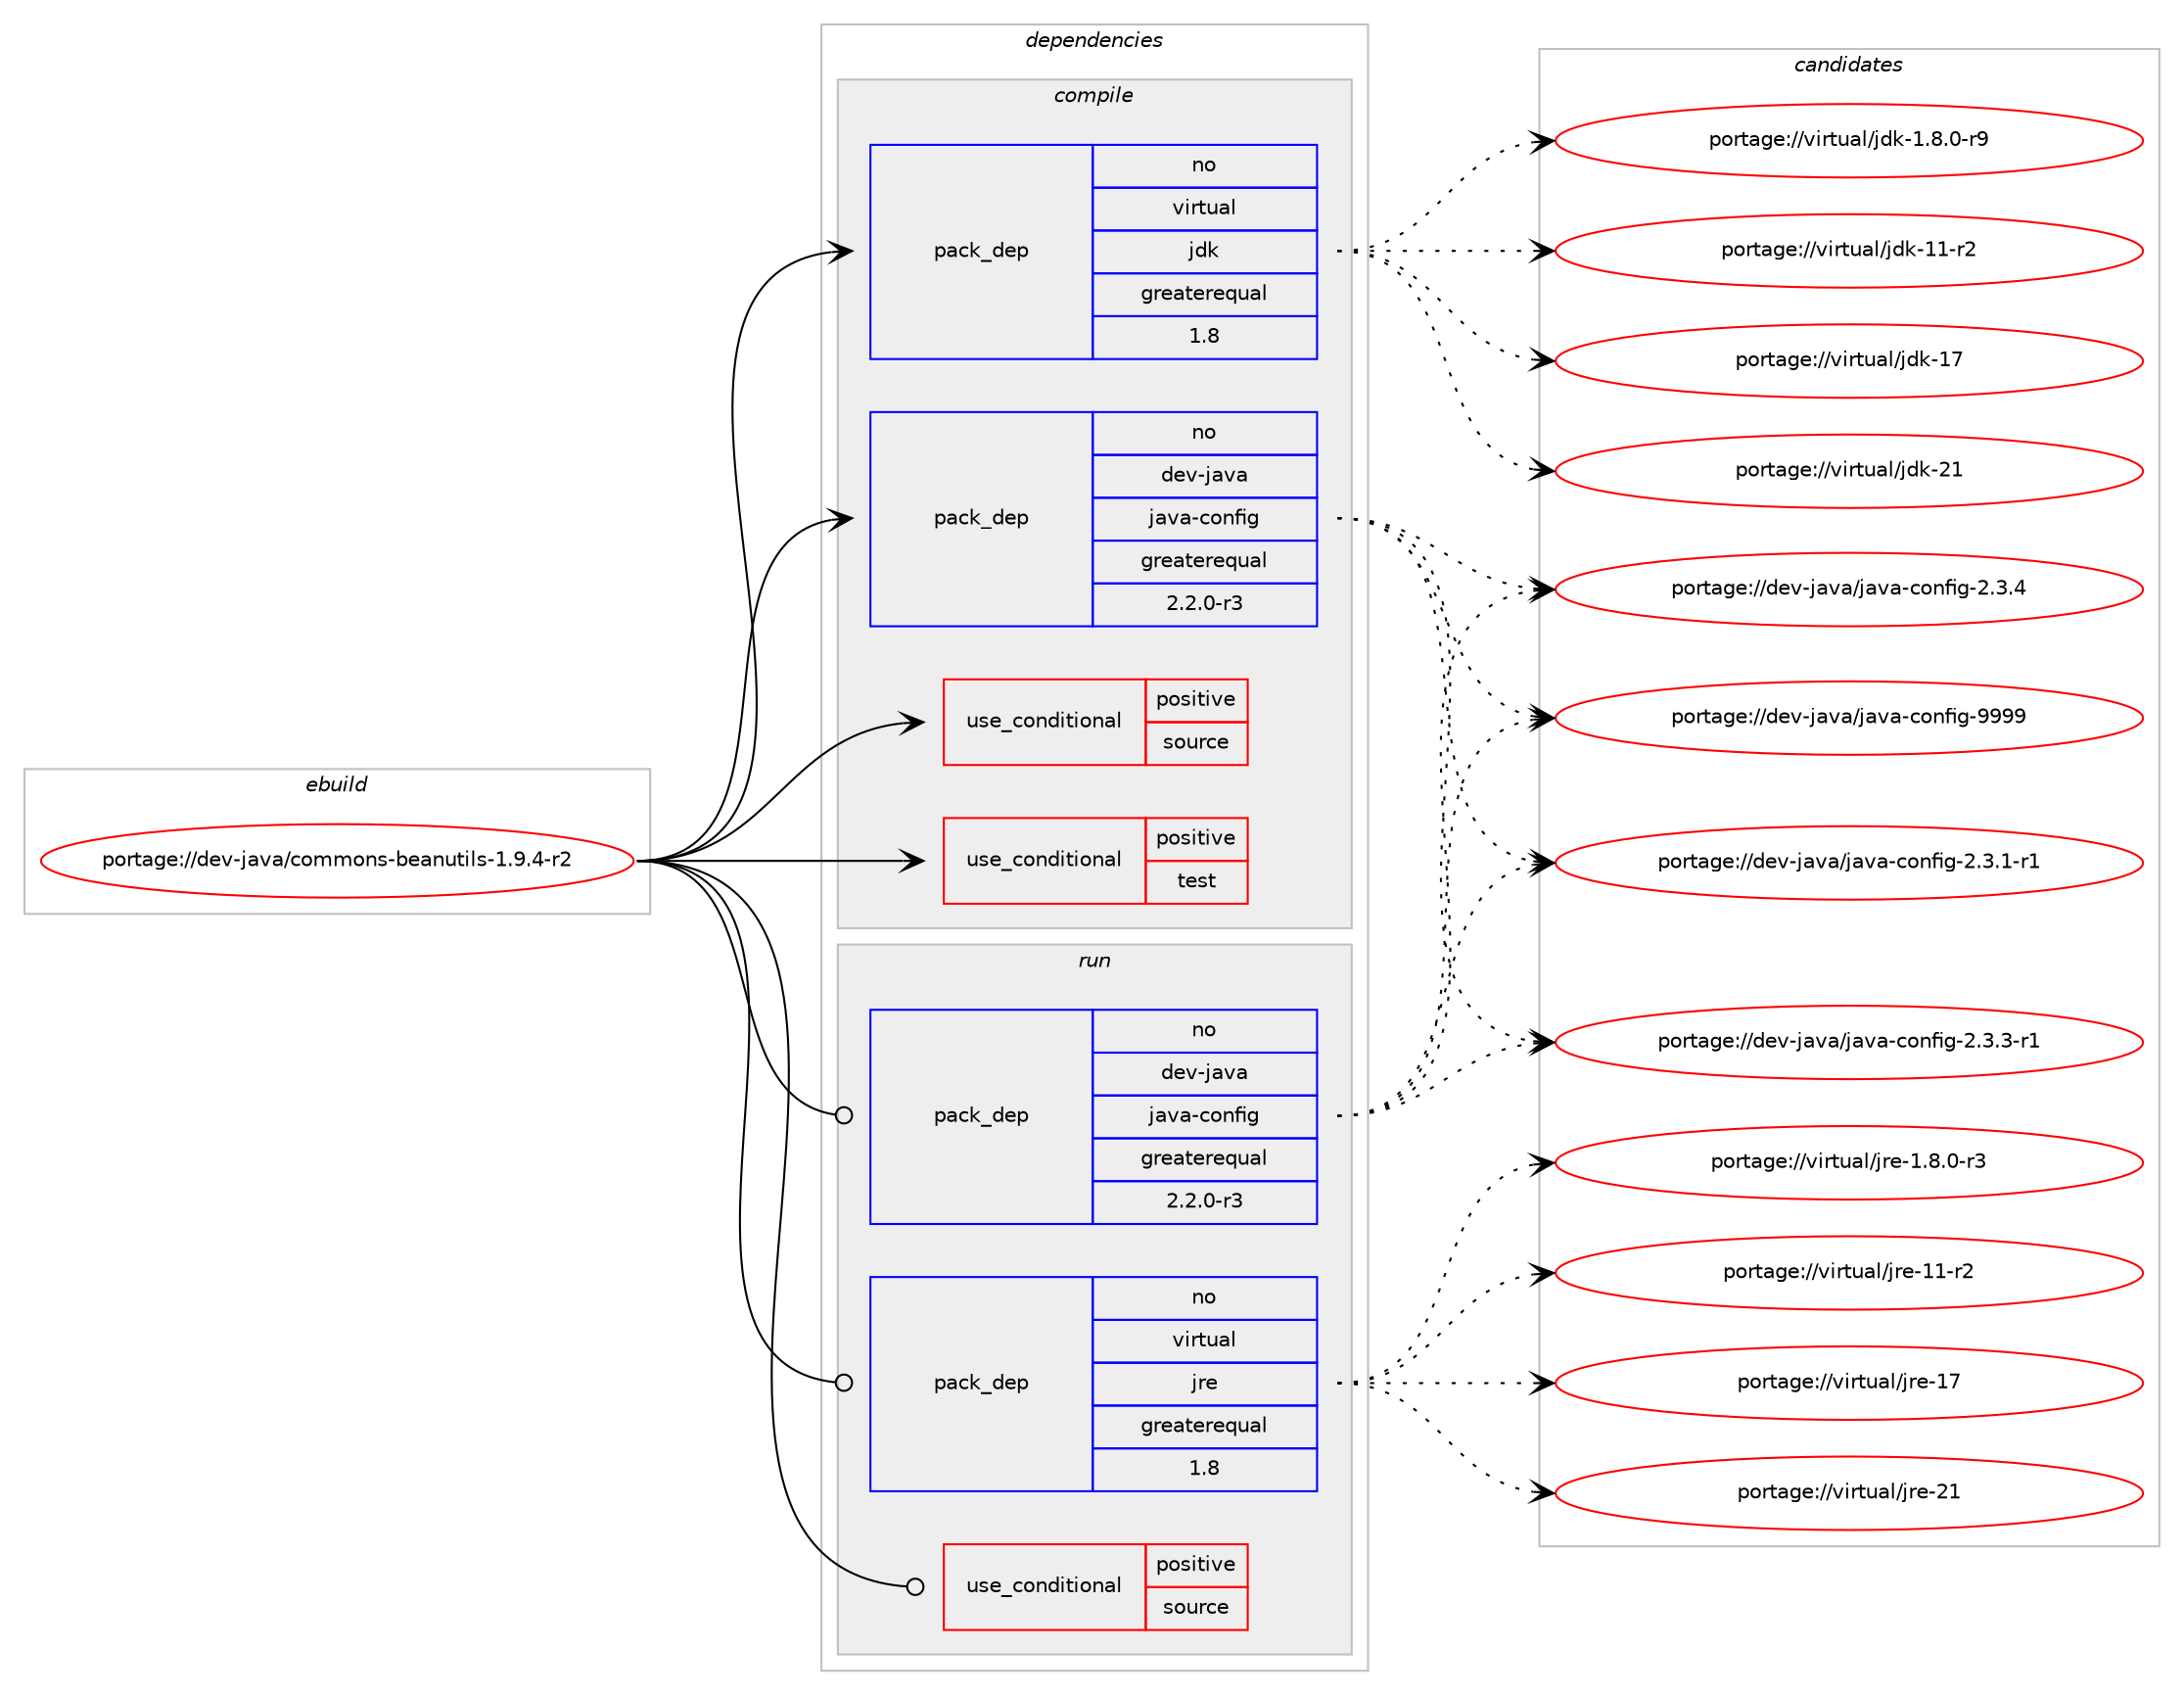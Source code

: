 digraph prolog {

# *************
# Graph options
# *************

newrank=true;
concentrate=true;
compound=true;
graph [rankdir=LR,fontname=Helvetica,fontsize=10,ranksep=1.5];#, ranksep=2.5, nodesep=0.2];
edge  [arrowhead=vee];
node  [fontname=Helvetica,fontsize=10];

# **********
# The ebuild
# **********

subgraph cluster_leftcol {
color=gray;
rank=same;
label=<<i>ebuild</i>>;
id [label="portage://dev-java/commons-beanutils-1.9.4-r2", color=red, width=4, href="../dev-java/commons-beanutils-1.9.4-r2.svg"];
}

# ****************
# The dependencies
# ****************

subgraph cluster_midcol {
color=gray;
label=<<i>dependencies</i>>;
subgraph cluster_compile {
fillcolor="#eeeeee";
style=filled;
label=<<i>compile</i>>;
subgraph cond20941 {
dependency47124 [label=<<TABLE BORDER="0" CELLBORDER="1" CELLSPACING="0" CELLPADDING="4"><TR><TD ROWSPAN="3" CELLPADDING="10">use_conditional</TD></TR><TR><TD>positive</TD></TR><TR><TD>source</TD></TR></TABLE>>, shape=none, color=red];
# *** BEGIN UNKNOWN DEPENDENCY TYPE (TODO) ***
# dependency47124 -> package_dependency(portage://dev-java/commons-beanutils-1.9.4-r2,install,no,app-arch,zip,none,[,,],[],[])
# *** END UNKNOWN DEPENDENCY TYPE (TODO) ***

}
id:e -> dependency47124:w [weight=20,style="solid",arrowhead="vee"];
subgraph cond20942 {
dependency47125 [label=<<TABLE BORDER="0" CELLBORDER="1" CELLSPACING="0" CELLPADDING="4"><TR><TD ROWSPAN="3" CELLPADDING="10">use_conditional</TD></TR><TR><TD>positive</TD></TR><TR><TD>test</TD></TR></TABLE>>, shape=none, color=red];
# *** BEGIN UNKNOWN DEPENDENCY TYPE (TODO) ***
# dependency47125 -> package_dependency(portage://dev-java/commons-beanutils-1.9.4-r2,install,no,dev-java,junit,none,[,,],[slot(4)],[])
# *** END UNKNOWN DEPENDENCY TYPE (TODO) ***

}
id:e -> dependency47125:w [weight=20,style="solid",arrowhead="vee"];
# *** BEGIN UNKNOWN DEPENDENCY TYPE (TODO) ***
# id -> package_dependency(portage://dev-java/commons-beanutils-1.9.4-r2,install,no,dev-java,commons-collections,none,[,,],[slot(0)],[])
# *** END UNKNOWN DEPENDENCY TYPE (TODO) ***

# *** BEGIN UNKNOWN DEPENDENCY TYPE (TODO) ***
# id -> package_dependency(portage://dev-java/commons-beanutils-1.9.4-r2,install,no,dev-java,commons-logging,none,[,,],[slot(0)],[])
# *** END UNKNOWN DEPENDENCY TYPE (TODO) ***

subgraph pack25159 {
dependency47126 [label=<<TABLE BORDER="0" CELLBORDER="1" CELLSPACING="0" CELLPADDING="4" WIDTH="220"><TR><TD ROWSPAN="6" CELLPADDING="30">pack_dep</TD></TR><TR><TD WIDTH="110">no</TD></TR><TR><TD>dev-java</TD></TR><TR><TD>java-config</TD></TR><TR><TD>greaterequal</TD></TR><TR><TD>2.2.0-r3</TD></TR></TABLE>>, shape=none, color=blue];
}
id:e -> dependency47126:w [weight=20,style="solid",arrowhead="vee"];
subgraph pack25160 {
dependency47127 [label=<<TABLE BORDER="0" CELLBORDER="1" CELLSPACING="0" CELLPADDING="4" WIDTH="220"><TR><TD ROWSPAN="6" CELLPADDING="30">pack_dep</TD></TR><TR><TD WIDTH="110">no</TD></TR><TR><TD>virtual</TD></TR><TR><TD>jdk</TD></TR><TR><TD>greaterequal</TD></TR><TR><TD>1.8</TD></TR></TABLE>>, shape=none, color=blue];
}
id:e -> dependency47127:w [weight=20,style="solid",arrowhead="vee"];
}
subgraph cluster_compileandrun {
fillcolor="#eeeeee";
style=filled;
label=<<i>compile and run</i>>;
}
subgraph cluster_run {
fillcolor="#eeeeee";
style=filled;
label=<<i>run</i>>;
subgraph cond20943 {
dependency47128 [label=<<TABLE BORDER="0" CELLBORDER="1" CELLSPACING="0" CELLPADDING="4"><TR><TD ROWSPAN="3" CELLPADDING="10">use_conditional</TD></TR><TR><TD>positive</TD></TR><TR><TD>source</TD></TR></TABLE>>, shape=none, color=red];
# *** BEGIN UNKNOWN DEPENDENCY TYPE (TODO) ***
# dependency47128 -> package_dependency(portage://dev-java/commons-beanutils-1.9.4-r2,run,no,app-arch,zip,none,[,,],[],[])
# *** END UNKNOWN DEPENDENCY TYPE (TODO) ***

}
id:e -> dependency47128:w [weight=20,style="solid",arrowhead="odot"];
# *** BEGIN UNKNOWN DEPENDENCY TYPE (TODO) ***
# id -> package_dependency(portage://dev-java/commons-beanutils-1.9.4-r2,run,no,dev-java,commons-collections,none,[,,],[slot(0)],[])
# *** END UNKNOWN DEPENDENCY TYPE (TODO) ***

# *** BEGIN UNKNOWN DEPENDENCY TYPE (TODO) ***
# id -> package_dependency(portage://dev-java/commons-beanutils-1.9.4-r2,run,no,dev-java,commons-logging,none,[,,],[slot(0)],[])
# *** END UNKNOWN DEPENDENCY TYPE (TODO) ***

subgraph pack25161 {
dependency47129 [label=<<TABLE BORDER="0" CELLBORDER="1" CELLSPACING="0" CELLPADDING="4" WIDTH="220"><TR><TD ROWSPAN="6" CELLPADDING="30">pack_dep</TD></TR><TR><TD WIDTH="110">no</TD></TR><TR><TD>dev-java</TD></TR><TR><TD>java-config</TD></TR><TR><TD>greaterequal</TD></TR><TR><TD>2.2.0-r3</TD></TR></TABLE>>, shape=none, color=blue];
}
id:e -> dependency47129:w [weight=20,style="solid",arrowhead="odot"];
subgraph pack25162 {
dependency47130 [label=<<TABLE BORDER="0" CELLBORDER="1" CELLSPACING="0" CELLPADDING="4" WIDTH="220"><TR><TD ROWSPAN="6" CELLPADDING="30">pack_dep</TD></TR><TR><TD WIDTH="110">no</TD></TR><TR><TD>virtual</TD></TR><TR><TD>jre</TD></TR><TR><TD>greaterequal</TD></TR><TR><TD>1.8</TD></TR></TABLE>>, shape=none, color=blue];
}
id:e -> dependency47130:w [weight=20,style="solid",arrowhead="odot"];
}
}

# **************
# The candidates
# **************

subgraph cluster_choices {
rank=same;
color=gray;
label=<<i>candidates</i>>;

subgraph choice25159 {
color=black;
nodesep=1;
choice10010111845106971189747106971189745991111101021051034550465146494511449 [label="portage://dev-java/java-config-2.3.1-r1", color=red, width=4,href="../dev-java/java-config-2.3.1-r1.svg"];
choice10010111845106971189747106971189745991111101021051034550465146514511449 [label="portage://dev-java/java-config-2.3.3-r1", color=red, width=4,href="../dev-java/java-config-2.3.3-r1.svg"];
choice1001011184510697118974710697118974599111110102105103455046514652 [label="portage://dev-java/java-config-2.3.4", color=red, width=4,href="../dev-java/java-config-2.3.4.svg"];
choice10010111845106971189747106971189745991111101021051034557575757 [label="portage://dev-java/java-config-9999", color=red, width=4,href="../dev-java/java-config-9999.svg"];
dependency47126:e -> choice10010111845106971189747106971189745991111101021051034550465146494511449:w [style=dotted,weight="100"];
dependency47126:e -> choice10010111845106971189747106971189745991111101021051034550465146514511449:w [style=dotted,weight="100"];
dependency47126:e -> choice1001011184510697118974710697118974599111110102105103455046514652:w [style=dotted,weight="100"];
dependency47126:e -> choice10010111845106971189747106971189745991111101021051034557575757:w [style=dotted,weight="100"];
}
subgraph choice25160 {
color=black;
nodesep=1;
choice11810511411611797108471061001074549465646484511457 [label="portage://virtual/jdk-1.8.0-r9", color=red, width=4,href="../virtual/jdk-1.8.0-r9.svg"];
choice11810511411611797108471061001074549494511450 [label="portage://virtual/jdk-11-r2", color=red, width=4,href="../virtual/jdk-11-r2.svg"];
choice1181051141161179710847106100107454955 [label="portage://virtual/jdk-17", color=red, width=4,href="../virtual/jdk-17.svg"];
choice1181051141161179710847106100107455049 [label="portage://virtual/jdk-21", color=red, width=4,href="../virtual/jdk-21.svg"];
dependency47127:e -> choice11810511411611797108471061001074549465646484511457:w [style=dotted,weight="100"];
dependency47127:e -> choice11810511411611797108471061001074549494511450:w [style=dotted,weight="100"];
dependency47127:e -> choice1181051141161179710847106100107454955:w [style=dotted,weight="100"];
dependency47127:e -> choice1181051141161179710847106100107455049:w [style=dotted,weight="100"];
}
subgraph choice25161 {
color=black;
nodesep=1;
choice10010111845106971189747106971189745991111101021051034550465146494511449 [label="portage://dev-java/java-config-2.3.1-r1", color=red, width=4,href="../dev-java/java-config-2.3.1-r1.svg"];
choice10010111845106971189747106971189745991111101021051034550465146514511449 [label="portage://dev-java/java-config-2.3.3-r1", color=red, width=4,href="../dev-java/java-config-2.3.3-r1.svg"];
choice1001011184510697118974710697118974599111110102105103455046514652 [label="portage://dev-java/java-config-2.3.4", color=red, width=4,href="../dev-java/java-config-2.3.4.svg"];
choice10010111845106971189747106971189745991111101021051034557575757 [label="portage://dev-java/java-config-9999", color=red, width=4,href="../dev-java/java-config-9999.svg"];
dependency47129:e -> choice10010111845106971189747106971189745991111101021051034550465146494511449:w [style=dotted,weight="100"];
dependency47129:e -> choice10010111845106971189747106971189745991111101021051034550465146514511449:w [style=dotted,weight="100"];
dependency47129:e -> choice1001011184510697118974710697118974599111110102105103455046514652:w [style=dotted,weight="100"];
dependency47129:e -> choice10010111845106971189747106971189745991111101021051034557575757:w [style=dotted,weight="100"];
}
subgraph choice25162 {
color=black;
nodesep=1;
choice11810511411611797108471061141014549465646484511451 [label="portage://virtual/jre-1.8.0-r3", color=red, width=4,href="../virtual/jre-1.8.0-r3.svg"];
choice11810511411611797108471061141014549494511450 [label="portage://virtual/jre-11-r2", color=red, width=4,href="../virtual/jre-11-r2.svg"];
choice1181051141161179710847106114101454955 [label="portage://virtual/jre-17", color=red, width=4,href="../virtual/jre-17.svg"];
choice1181051141161179710847106114101455049 [label="portage://virtual/jre-21", color=red, width=4,href="../virtual/jre-21.svg"];
dependency47130:e -> choice11810511411611797108471061141014549465646484511451:w [style=dotted,weight="100"];
dependency47130:e -> choice11810511411611797108471061141014549494511450:w [style=dotted,weight="100"];
dependency47130:e -> choice1181051141161179710847106114101454955:w [style=dotted,weight="100"];
dependency47130:e -> choice1181051141161179710847106114101455049:w [style=dotted,weight="100"];
}
}

}
